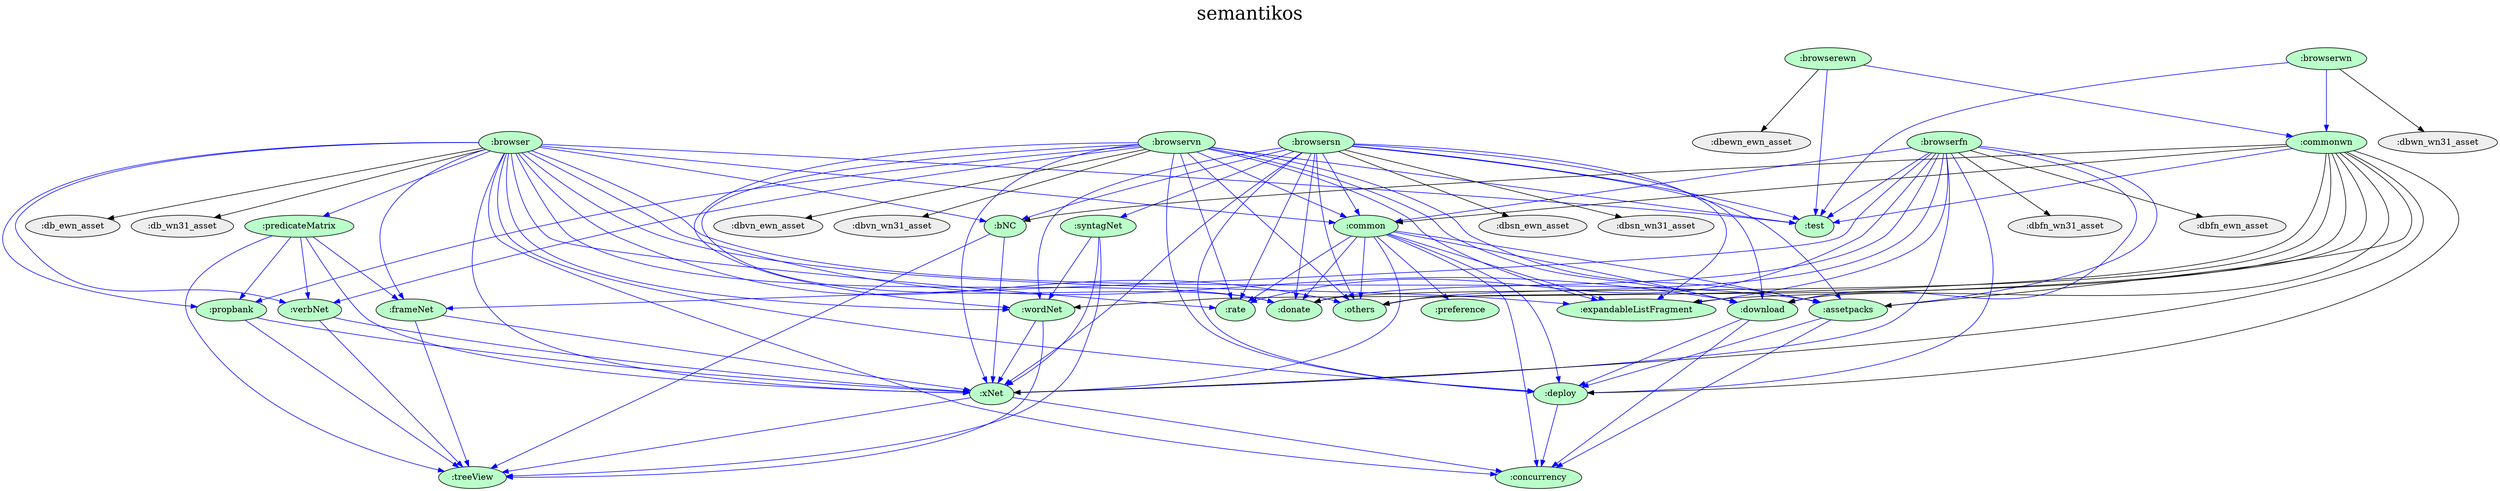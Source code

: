 digraph {
  graph [label="semantikos\n ",labelloc=t,fontsize=30,ranksep=1.4];
  node [style=filled, fillcolor="#bbbbbb"];
  rankdir=TB;

  # Projects

  ":assetpacks" [fillcolor="#baffc9"];
  ":bNC" [fillcolor="#baffc9"];
  ":browser" [fillcolor="#baffc9"];
  ":browserewn" [fillcolor="#baffc9"];
  ":browserfn" [fillcolor="#baffc9"];
  ":browsersn" [fillcolor="#baffc9"];
  ":browservn" [fillcolor="#baffc9"];
  ":browserwn" [fillcolor="#baffc9"];
  ":common" [fillcolor="#baffc9"];
  ":commonwn" [fillcolor="#baffc9"];
  ":concurrency" [fillcolor="#baffc9"];
  ":db_ewn_asset" [fillcolor="#eeeeee"];
  ":db_wn31_asset" [fillcolor="#eeeeee"];
  ":dbewn_ewn_asset" [fillcolor="#eeeeee"];
  ":dbfn_ewn_asset" [fillcolor="#eeeeee"];
  ":dbfn_wn31_asset" [fillcolor="#eeeeee"];
  ":dbsn_ewn_asset" [fillcolor="#eeeeee"];
  ":dbsn_wn31_asset" [fillcolor="#eeeeee"];
  ":dbvn_ewn_asset" [fillcolor="#eeeeee"];
  ":dbvn_wn31_asset" [fillcolor="#eeeeee"];
  ":dbwn_wn31_asset" [fillcolor="#eeeeee"];
  ":deploy" [fillcolor="#baffc9"];
  ":donate" [fillcolor="#baffc9"];
  ":download" [fillcolor="#baffc9"];
  ":expandableListFragment" [fillcolor="#baffc9"];
  ":frameNet" [fillcolor="#baffc9"];
  ":others" [fillcolor="#baffc9"];
  ":predicateMatrix" [fillcolor="#baffc9"];
  ":preference" [fillcolor="#baffc9"];
  ":propbank" [fillcolor="#baffc9"];
  ":rate" [fillcolor="#baffc9"];
  ":syntagNet" [fillcolor="#baffc9"];
  ":test" [fillcolor="#baffc9"];
  ":treeView" [fillcolor="#baffc9"];
  ":verbNet" [fillcolor="#baffc9"];
  ":wordNet" [fillcolor="#baffc9"];
  ":xNet" [fillcolor="#baffc9"];

  {rank = same;}

  # Dependencies

  ":assetpacks" -> ":deploy" [color=blue]
  ":assetpacks" -> ":concurrency" [color=blue]
  ":bNC" -> ":treeView" [color=blue]
  ":bNC" -> ":xNet" [color=blue]
  ":browser" -> ":test" [color=blue]
  ":browser" -> ":db_wn31_asset"
  ":browser" -> ":db_ewn_asset"
  ":browser" -> ":common" [color=blue]
  ":browser" -> ":expandableListFragment" [color=blue]
  ":browser" -> ":assetpacks" [color=blue]
  ":browser" -> ":download" [color=blue]
  ":browser" -> ":deploy" [color=blue]
  ":browser" -> ":concurrency" [color=blue]
  ":browser" -> ":others" [color=blue]
  ":browser" -> ":donate" [color=blue]
  ":browser" -> ":rate" [color=blue]
  ":browser" -> ":xNet" [color=blue]
  ":browser" -> ":wordNet" [color=blue]
  ":browser" -> ":verbNet" [color=blue]
  ":browser" -> ":propbank" [color=blue]
  ":browser" -> ":frameNet" [color=blue]
  ":browser" -> ":predicateMatrix" [color=blue]
  ":browser" -> ":bNC" [color=blue]
  ":browserewn" -> ":test" [color=blue]
  ":browserewn" -> ":dbewn_ewn_asset"
  ":browserewn" -> ":commonwn" [color=blue]
  ":browserfn" -> ":test" [color=blue]
  ":browserfn" -> ":dbfn_wn31_asset"
  ":browserfn" -> ":dbfn_ewn_asset"
  ":browserfn" -> ":common" [color=blue]
  ":browserfn" -> ":expandableListFragment" [color=blue]
  ":browserfn" -> ":assetpacks" [color=blue]
  ":browserfn" -> ":download" [color=blue]
  ":browserfn" -> ":deploy" [color=blue]
  ":browserfn" -> ":others" [color=blue]
  ":browserfn" -> ":donate" [color=blue]
  ":browserfn" -> ":rate" [color=blue]
  ":browserfn" -> ":xNet" [color=blue]
  ":browserfn" -> ":frameNet" [color=blue]
  ":browsersn" -> ":test" [color=blue]
  ":browsersn" -> ":dbsn_wn31_asset"
  ":browsersn" -> ":dbsn_ewn_asset"
  ":browsersn" -> ":common" [color=blue]
  ":browsersn" -> ":expandableListFragment" [color=blue]
  ":browsersn" -> ":assetpacks" [color=blue]
  ":browsersn" -> ":download" [color=blue]
  ":browsersn" -> ":deploy" [color=blue]
  ":browsersn" -> ":others" [color=blue]
  ":browsersn" -> ":donate" [color=blue]
  ":browsersn" -> ":rate" [color=blue]
  ":browsersn" -> ":xNet" [color=blue]
  ":browsersn" -> ":wordNet" [color=blue]
  ":browsersn" -> ":syntagNet" [color=blue]
  ":browsersn" -> ":bNC" [color=blue]
  ":browservn" -> ":test" [color=blue]
  ":browservn" -> ":dbvn_wn31_asset"
  ":browservn" -> ":dbvn_ewn_asset"
  ":browservn" -> ":common" [color=blue]
  ":browservn" -> ":expandableListFragment" [color=blue]
  ":browservn" -> ":assetpacks" [color=blue]
  ":browservn" -> ":download" [color=blue]
  ":browservn" -> ":deploy" [color=blue]
  ":browservn" -> ":others" [color=blue]
  ":browservn" -> ":donate" [color=blue]
  ":browservn" -> ":rate" [color=blue]
  ":browservn" -> ":xNet" [color=blue]
  ":browservn" -> ":wordNet" [color=blue]
  ":browservn" -> ":verbNet" [color=blue]
  ":browservn" -> ":propbank" [color=blue]
  ":browserwn" -> ":test" [color=blue]
  ":browserwn" -> ":dbwn_wn31_asset"
  ":browserwn" -> ":commonwn" [color=blue]
  ":common" -> ":expandableListFragment" [color=blue]
  ":common" -> ":concurrency" [color=blue]
  ":common" -> ":preference" [color=blue]
  ":common" -> ":download" [color=blue]
  ":common" -> ":deploy" [color=blue]
  ":common" -> ":others" [color=blue]
  ":common" -> ":donate" [color=blue]
  ":common" -> ":rate" [color=blue]
  ":common" -> ":xNet" [color=blue]
  ":common" -> ":assetpacks" [color=blue]
  ":commonwn" -> ":test" [color=blue]
  ":commonwn" -> ":common"
  ":commonwn" -> ":expandableListFragment"
  ":commonwn" -> ":assetpacks"
  ":commonwn" -> ":download"
  ":commonwn" -> ":deploy"
  ":commonwn" -> ":others"
  ":commonwn" -> ":donate"
  ":commonwn" -> ":xNet"
  ":commonwn" -> ":wordNet"
  ":commonwn" -> ":bNC"
  ":deploy" -> ":concurrency" [color=blue]
  ":download" -> ":deploy" [color=blue]
  ":download" -> ":concurrency" [color=blue]
  ":frameNet" -> ":treeView" [color=blue]
  ":frameNet" -> ":xNet" [color=blue]
  ":predicateMatrix" -> ":xNet" [color=blue]
  ":predicateMatrix" -> ":treeView" [color=blue]
  ":predicateMatrix" -> ":frameNet" [color=blue]
  ":predicateMatrix" -> ":propbank" [color=blue]
  ":predicateMatrix" -> ":verbNet" [color=blue]
  ":propbank" -> ":treeView" [color=blue]
  ":propbank" -> ":xNet" [color=blue]
  ":syntagNet" -> ":treeView" [color=blue]
  ":syntagNet" -> ":xNet" [color=blue]
  ":syntagNet" -> ":wordNet" [color=blue]
  ":verbNet" -> ":treeView" [color=blue]
  ":verbNet" -> ":xNet" [color=blue]
  ":wordNet" -> ":xNet" [color=blue]
  ":wordNet" -> ":treeView" [color=blue]
  ":xNet" -> ":treeView" [color=blue]
  ":xNet" -> ":concurrency" [color=blue]
}
